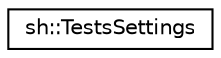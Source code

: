 digraph "Graphical Class Hierarchy"
{
 // LATEX_PDF_SIZE
  edge [fontname="Helvetica",fontsize="10",labelfontname="Helvetica",labelfontsize="10"];
  node [fontname="Helvetica",fontsize="10",shape=record];
  rankdir="LR";
  Node0 [label="sh::TestsSettings",height=0.2,width=0.4,color="black", fillcolor="white", style="filled",URL="$structsh_1_1_tests_settings.html",tooltip="Config needed by the Submitter instance."];
}
